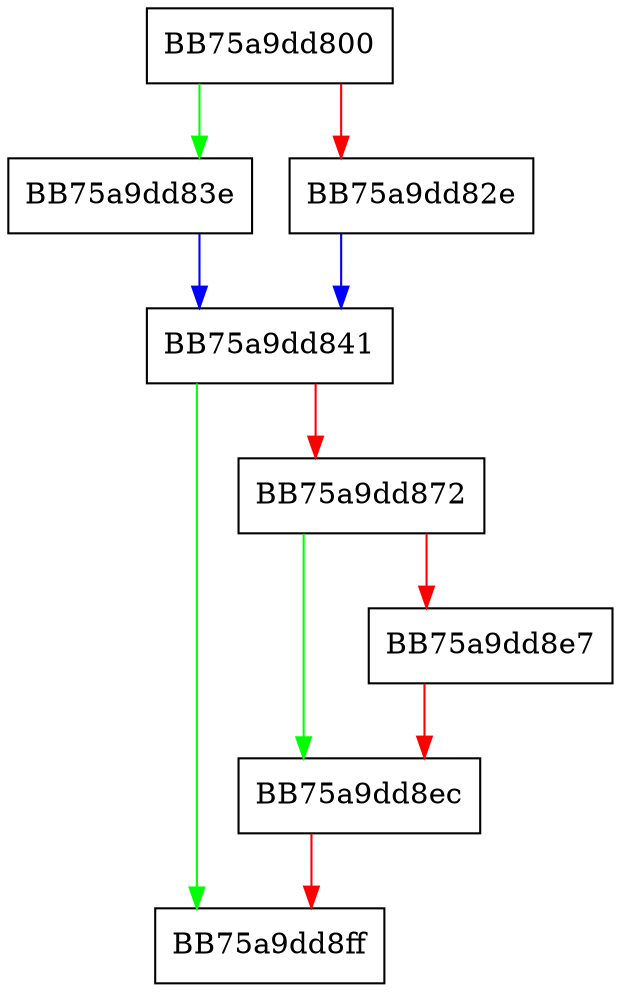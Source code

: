 digraph get_violation_cache {
  node [shape="box"];
  graph [splines=ortho];
  BB75a9dd800 -> BB75a9dd83e [color="green"];
  BB75a9dd800 -> BB75a9dd82e [color="red"];
  BB75a9dd82e -> BB75a9dd841 [color="blue"];
  BB75a9dd83e -> BB75a9dd841 [color="blue"];
  BB75a9dd841 -> BB75a9dd8ff [color="green"];
  BB75a9dd841 -> BB75a9dd872 [color="red"];
  BB75a9dd872 -> BB75a9dd8ec [color="green"];
  BB75a9dd872 -> BB75a9dd8e7 [color="red"];
  BB75a9dd8e7 -> BB75a9dd8ec [color="red"];
  BB75a9dd8ec -> BB75a9dd8ff [color="red"];
}